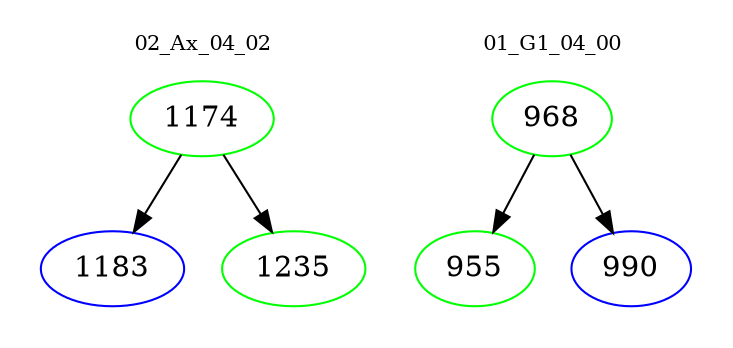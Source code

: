 digraph{
subgraph cluster_0 {
color = white
label = "02_Ax_04_02";
fontsize=10;
T0_1174 [label="1174", color="green"]
T0_1174 -> T0_1183 [color="black"]
T0_1183 [label="1183", color="blue"]
T0_1174 -> T0_1235 [color="black"]
T0_1235 [label="1235", color="green"]
}
subgraph cluster_1 {
color = white
label = "01_G1_04_00";
fontsize=10;
T1_968 [label="968", color="green"]
T1_968 -> T1_955 [color="black"]
T1_955 [label="955", color="green"]
T1_968 -> T1_990 [color="black"]
T1_990 [label="990", color="blue"]
}
}
